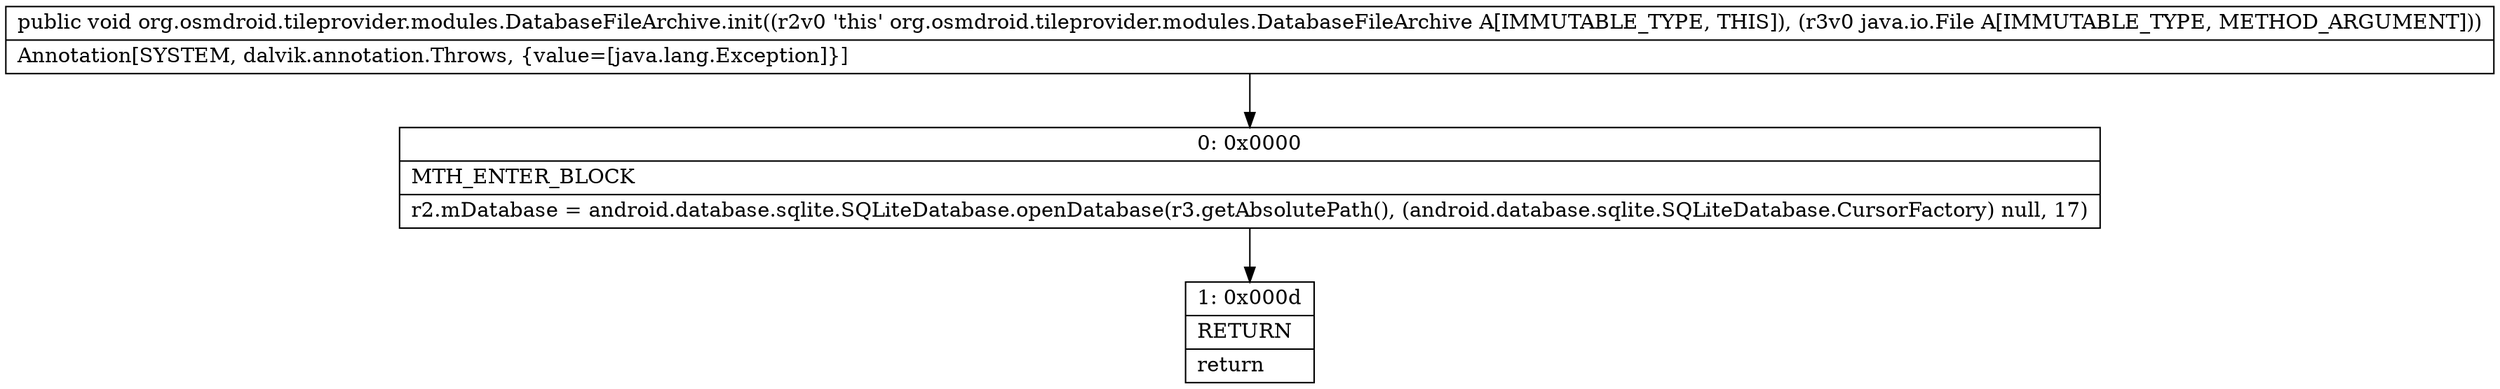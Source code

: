 digraph "CFG fororg.osmdroid.tileprovider.modules.DatabaseFileArchive.init(Ljava\/io\/File;)V" {
Node_0 [shape=record,label="{0\:\ 0x0000|MTH_ENTER_BLOCK\l|r2.mDatabase = android.database.sqlite.SQLiteDatabase.openDatabase(r3.getAbsolutePath(), (android.database.sqlite.SQLiteDatabase.CursorFactory) null, 17)\l}"];
Node_1 [shape=record,label="{1\:\ 0x000d|RETURN\l|return\l}"];
MethodNode[shape=record,label="{public void org.osmdroid.tileprovider.modules.DatabaseFileArchive.init((r2v0 'this' org.osmdroid.tileprovider.modules.DatabaseFileArchive A[IMMUTABLE_TYPE, THIS]), (r3v0 java.io.File A[IMMUTABLE_TYPE, METHOD_ARGUMENT]))  | Annotation[SYSTEM, dalvik.annotation.Throws, \{value=[java.lang.Exception]\}]\l}"];
MethodNode -> Node_0;
Node_0 -> Node_1;
}

